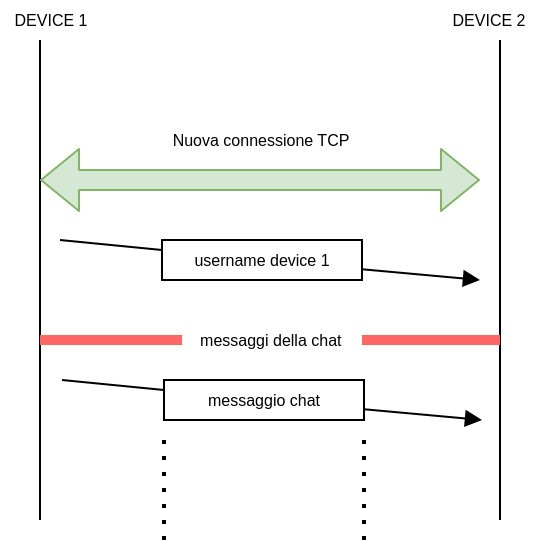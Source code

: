 <mxfile version="13.7.9" type="device"><diagram id="3TSyuPqC6JEpscAmiqAD" name="Pagina-1"><mxGraphModel dx="1181" dy="693" grid="1" gridSize="10" guides="1" tooltips="1" connect="1" arrows="1" fold="1" page="1" pageScale="1" pageWidth="1169" pageHeight="1654" math="0" shadow="0"><root><mxCell id="0"/><mxCell id="1" parent="0"/><mxCell id="g_jo5aptu6EOWYc_fzTw-1" value="" style="endArrow=none;html=1;fontSize=10;rounded=0;" parent="1" edge="1"><mxGeometry width="50" height="50" relative="1" as="geometry"><mxPoint x="190" y="400" as="sourcePoint"/><mxPoint x="190" y="160" as="targetPoint"/></mxGeometry></mxCell><mxCell id="g_jo5aptu6EOWYc_fzTw-2" value="" style="endArrow=none;html=1;fontSize=10;rounded=0;" parent="1" edge="1"><mxGeometry width="50" height="50" relative="1" as="geometry"><mxPoint x="420" y="400" as="sourcePoint"/><mxPoint x="420" y="160" as="targetPoint"/></mxGeometry></mxCell><mxCell id="g_jo5aptu6EOWYc_fzTw-12" value="DEVICE 1" style="text;html=1;align=center;verticalAlign=middle;resizable=0;points=[];autosize=1;strokeColor=none;fillColor=none;fontSize=8;" parent="1" vertex="1"><mxGeometry x="170" y="140" width="50" height="20" as="geometry"/></mxCell><mxCell id="g_jo5aptu6EOWYc_fzTw-13" value="DEVICE 2" style="text;html=1;align=center;verticalAlign=middle;resizable=0;points=[];autosize=1;strokeColor=none;fillColor=none;fontSize=8;" parent="1" vertex="1"><mxGeometry x="389" y="140" width="50" height="20" as="geometry"/></mxCell><mxCell id="g_jo5aptu6EOWYc_fzTw-21" value="" style="shape=flexArrow;endArrow=classic;startArrow=classic;html=1;fillColor=#d5e8d4;strokeColor=#82b366;" parent="1" edge="1"><mxGeometry width="50" height="50" relative="1" as="geometry"><mxPoint x="190" y="230" as="sourcePoint"/><mxPoint x="410" y="230" as="targetPoint"/></mxGeometry></mxCell><mxCell id="g_jo5aptu6EOWYc_fzTw-22" value="Nuova connessione TCP" style="text;html=1;align=center;verticalAlign=middle;resizable=0;points=[];autosize=1;fontSize=8;" parent="1" vertex="1"><mxGeometry x="250" y="200" width="100" height="20" as="geometry"/></mxCell><mxCell id="g_jo5aptu6EOWYc_fzTw-28" value="" style="endArrow=block;html=1;fontSize=10;endFill=1;rounded=0;startArrow=none;" parent="1" source="g_jo5aptu6EOWYc_fzTw-29" edge="1"><mxGeometry width="50" height="50" relative="1" as="geometry"><mxPoint x="190" y="250" as="sourcePoint"/><mxPoint x="410" y="280" as="targetPoint"/></mxGeometry></mxCell><mxCell id="g_jo5aptu6EOWYc_fzTw-29" value="username device 1" style="rounded=0;whiteSpace=wrap;html=1;fontSize=8;" parent="1" vertex="1"><mxGeometry x="251" y="260" width="100" height="20" as="geometry"/></mxCell><mxCell id="g_jo5aptu6EOWYc_fzTw-30" value="" style="endArrow=none;html=1;fontSize=10;endFill=1;rounded=0;" parent="1" target="g_jo5aptu6EOWYc_fzTw-29" edge="1"><mxGeometry width="50" height="50" relative="1" as="geometry"><mxPoint x="200" y="260" as="sourcePoint"/><mxPoint x="360" y="250" as="targetPoint"/></mxGeometry></mxCell><mxCell id="g_jo5aptu6EOWYc_fzTw-31" value="" style="endArrow=none;html=1;fontSize=8;fillColor=#f8cecc;strokeWidth=5;strokeColor=#FF6666;" parent="1" source="g_jo5aptu6EOWYc_fzTw-33" edge="1"><mxGeometry width="50" height="50" relative="1" as="geometry"><mxPoint x="190" y="310" as="sourcePoint"/><mxPoint x="420" y="310" as="targetPoint"/></mxGeometry></mxCell><mxCell id="g_jo5aptu6EOWYc_fzTw-33" value="messaggi della chat&amp;nbsp;" style="text;html=1;align=center;verticalAlign=middle;resizable=0;points=[];autosize=1;fontSize=8;" parent="1" vertex="1"><mxGeometry x="261" y="300" width="90" height="20" as="geometry"/></mxCell><mxCell id="g_jo5aptu6EOWYc_fzTw-34" value="" style="endArrow=none;html=1;fontSize=8;fillColor=#f8cecc;strokeWidth=5;strokeColor=#FF6666;" parent="1" target="g_jo5aptu6EOWYc_fzTw-33" edge="1"><mxGeometry width="50" height="50" relative="1" as="geometry"><mxPoint x="190" y="310" as="sourcePoint"/><mxPoint x="420" y="310" as="targetPoint"/></mxGeometry></mxCell><mxCell id="g_jo5aptu6EOWYc_fzTw-35" value="" style="endArrow=block;html=1;fontSize=10;endFill=1;rounded=0;startArrow=none;" parent="1" source="g_jo5aptu6EOWYc_fzTw-36" edge="1"><mxGeometry width="50" height="50" relative="1" as="geometry"><mxPoint x="191" y="320" as="sourcePoint"/><mxPoint x="411" y="350" as="targetPoint"/></mxGeometry></mxCell><mxCell id="g_jo5aptu6EOWYc_fzTw-36" value="messaggio chat" style="rounded=0;whiteSpace=wrap;html=1;fontSize=8;" parent="1" vertex="1"><mxGeometry x="252" y="330" width="100" height="20" as="geometry"/></mxCell><mxCell id="g_jo5aptu6EOWYc_fzTw-37" value="" style="endArrow=none;html=1;fontSize=10;endFill=1;rounded=0;" parent="1" target="g_jo5aptu6EOWYc_fzTw-36" edge="1"><mxGeometry width="50" height="50" relative="1" as="geometry"><mxPoint x="201" y="330" as="sourcePoint"/><mxPoint x="361" y="320" as="targetPoint"/></mxGeometry></mxCell><mxCell id="g_jo5aptu6EOWYc_fzTw-38" value="" style="endArrow=none;dashed=1;html=1;dashPattern=1 3;strokeWidth=2;fontSize=8;" parent="1" edge="1"><mxGeometry width="50" height="50" relative="1" as="geometry"><mxPoint x="252" y="410" as="sourcePoint"/><mxPoint x="252" y="360" as="targetPoint"/></mxGeometry></mxCell><mxCell id="g_jo5aptu6EOWYc_fzTw-39" value="" style="endArrow=none;dashed=1;html=1;dashPattern=1 3;strokeWidth=2;fontSize=8;" parent="1" edge="1"><mxGeometry width="50" height="50" relative="1" as="geometry"><mxPoint x="352" y="410" as="sourcePoint"/><mxPoint x="352" y="360" as="targetPoint"/></mxGeometry></mxCell></root></mxGraphModel></diagram></mxfile>